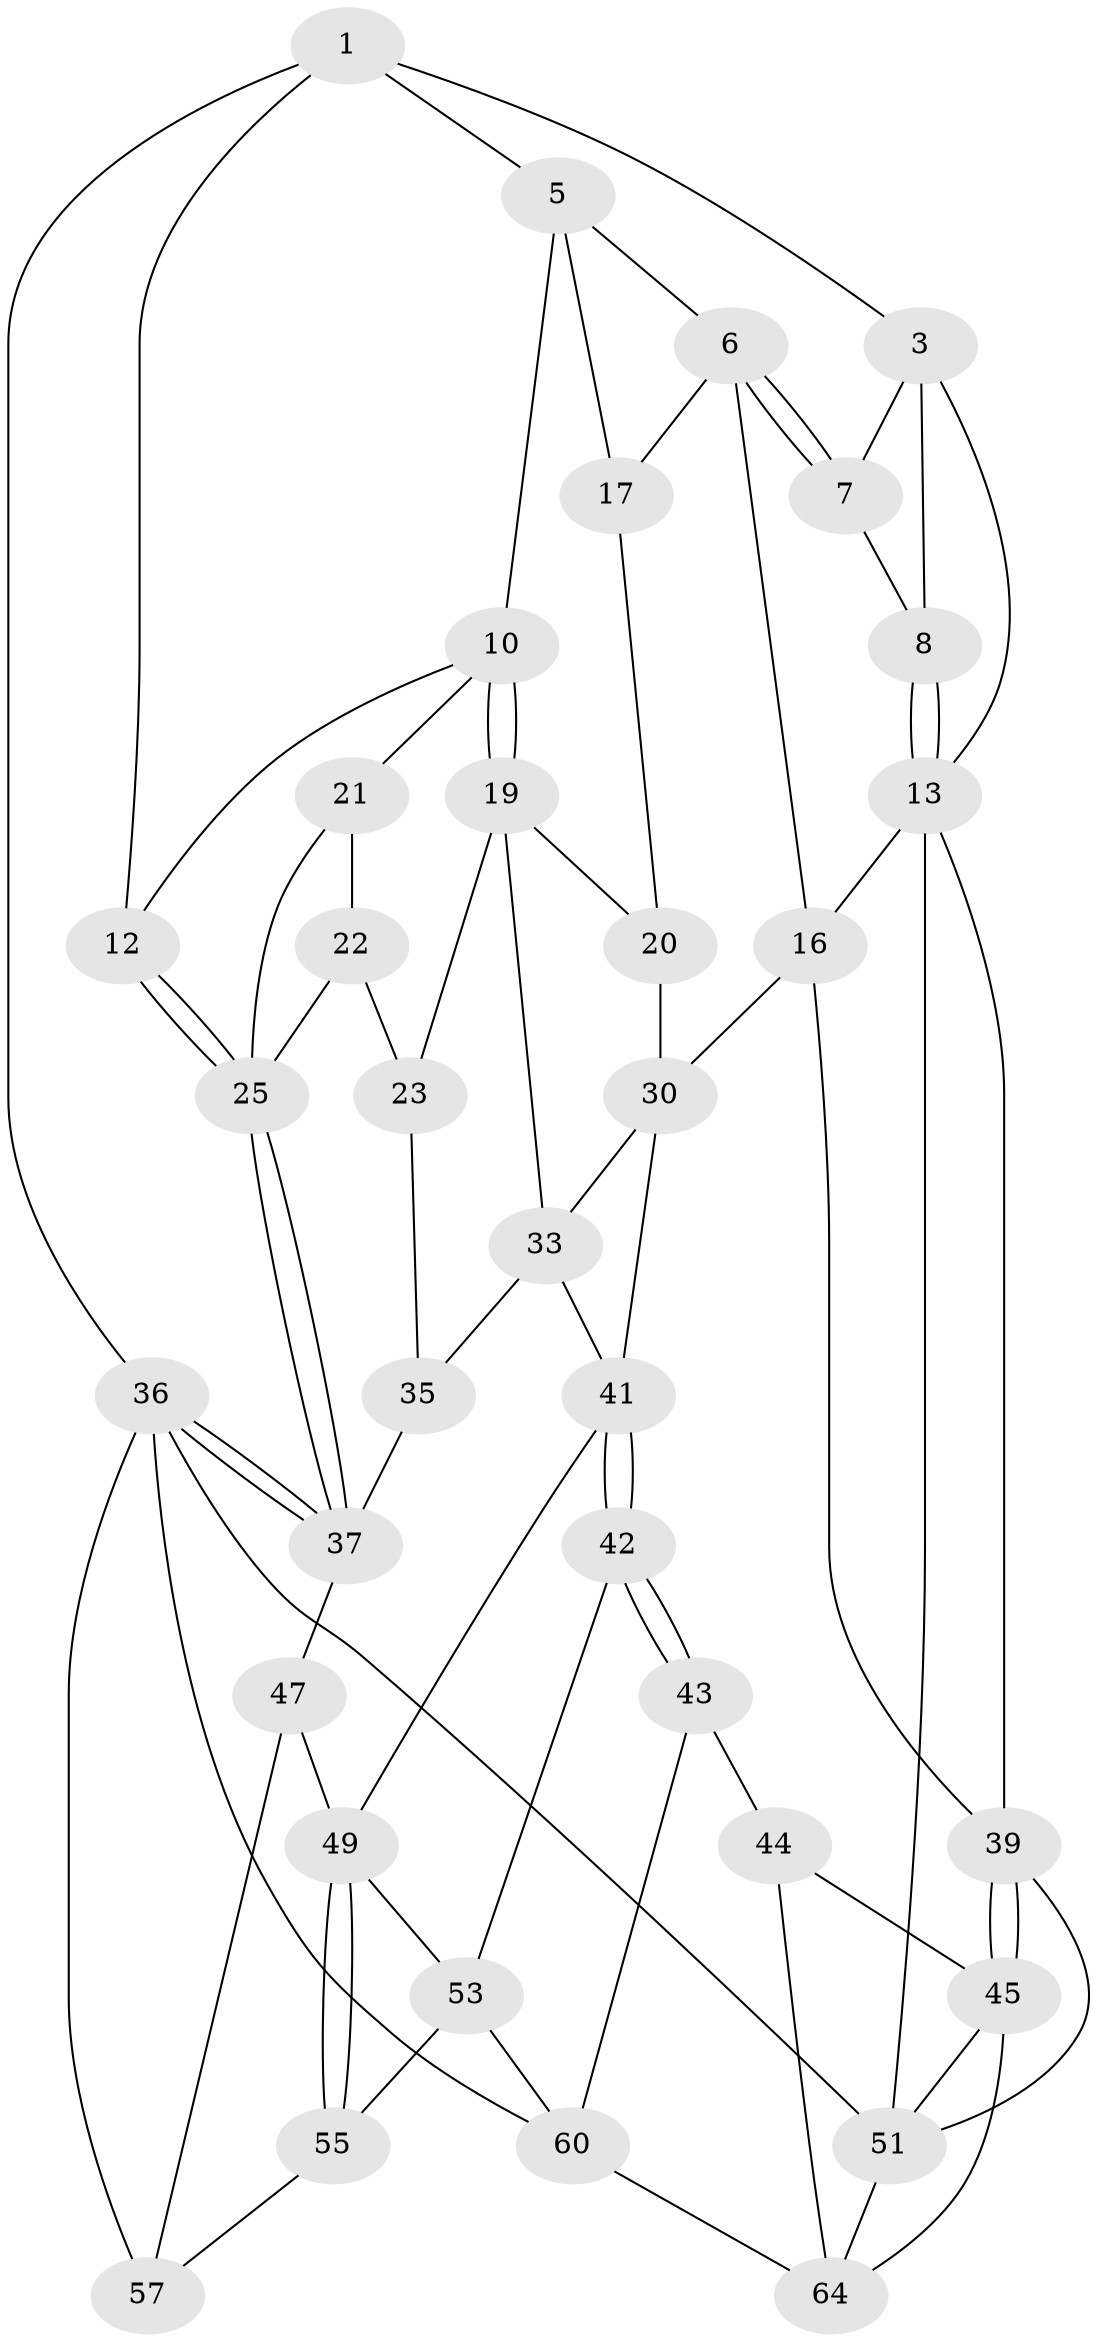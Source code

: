 // Generated by graph-tools (version 1.1) at 2025/52/02/27/25 19:52:44]
// undirected, 36 vertices, 76 edges
graph export_dot {
graph [start="1"]
  node [color=gray90,style=filled];
  1 [pos="+0.4941366763982295+0",super="+2"];
  3 [pos="+0+0",super="+4"];
  5 [pos="+0.512622766812735+0.12805690265103326",super="+9"];
  6 [pos="+0.45574099169691695+0.19906856985640353",super="+15"];
  7 [pos="+0.22822084439552362+0.14946928314776453"];
  8 [pos="+0.15046429848848406+0.22204917123672377"];
  10 [pos="+0.8133327942793772+0.1903699685367188",super="+11"];
  12 [pos="+1+0"];
  13 [pos="+0.008238718782668979+0.4033091294146747",super="+14"];
  16 [pos="+0.22121723400016766+0.43664846432308263",super="+32"];
  17 [pos="+0.7374736833040987+0.26533069163759576",super="+18"];
  19 [pos="+0.7186255180453884+0.44636235552547454",super="+24"];
  20 [pos="+0.6397582580972689+0.3811794384346335",super="+29"];
  21 [pos="+0.8905894865783007+0.27699500701206403"];
  22 [pos="+0.8421128610433113+0.372102355899615",super="+27"];
  23 [pos="+0.8081657355266852+0.3987246829489792",super="+28"];
  25 [pos="+1+0.613306558484603",super="+26"];
  30 [pos="+0.5230487737547811+0.5718998817437649",super="+31"];
  33 [pos="+0.7454040725090022+0.6251754478544193",super="+34"];
  35 [pos="+0.7474459604603628+0.625441864503039"];
  36 [pos="+1+1",super="+59"];
  37 [pos="+1+0.7709853557945721",super="+38"];
  39 [pos="+0.22313470912756622+0.7306747229033189",super="+40"];
  41 [pos="+0.4521857925742+0.7966400055795542",super="+46"];
  42 [pos="+0.4506967270007074+0.8424387906258742"];
  43 [pos="+0.45062976281122036+0.8425939940617754",super="+62"];
  44 [pos="+0.36616077062154534+0.8709504529041717",super="+63"];
  45 [pos="+0.22147872428564075+0.793353755744693",super="+54"];
  47 [pos="+0.8247342368055482+0.7928915816130354",super="+48"];
  49 [pos="+0.6698602001494013+0.8023963719307354",super="+50"];
  51 [pos="+0+1",super="+52"];
  53 [pos="+0.5560598137513119+0.8290392283662749",super="+56"];
  55 [pos="+0.6675209553544965+0.8492813533315484"];
  57 [pos="+0.7757420861552518+0.8570021527368147",super="+58"];
  60 [pos="+0.6837702368233676+1",super="+61"];
  64 [pos="+0.22309492700956018+1",super="+65"];
  1 -- 5;
  1 -- 3;
  1 -- 12;
  1 -- 36;
  3 -- 8;
  3 -- 13;
  3 -- 7;
  5 -- 6;
  5 -- 17;
  5 -- 10;
  6 -- 7;
  6 -- 7;
  6 -- 16;
  6 -- 17;
  7 -- 8;
  8 -- 13;
  8 -- 13;
  10 -- 19;
  10 -- 19;
  10 -- 12;
  10 -- 21;
  12 -- 25;
  12 -- 25;
  13 -- 16;
  13 -- 51;
  13 -- 39;
  16 -- 30;
  16 -- 39;
  17 -- 20 [weight=2];
  19 -- 20;
  19 -- 33;
  19 -- 23;
  20 -- 30;
  21 -- 22;
  21 -- 25;
  22 -- 23 [weight=2];
  22 -- 25;
  23 -- 35;
  25 -- 37;
  25 -- 37;
  30 -- 33;
  30 -- 41;
  33 -- 35;
  33 -- 41;
  35 -- 37;
  36 -- 37;
  36 -- 37;
  36 -- 51;
  36 -- 57;
  36 -- 60;
  37 -- 47;
  39 -- 45;
  39 -- 45;
  39 -- 51;
  41 -- 42;
  41 -- 42;
  41 -- 49;
  42 -- 43;
  42 -- 43;
  42 -- 53;
  43 -- 44 [weight=2];
  43 -- 60;
  44 -- 45;
  44 -- 64;
  45 -- 64;
  45 -- 51;
  47 -- 49;
  47 -- 57 [weight=2];
  49 -- 55;
  49 -- 55;
  49 -- 53;
  51 -- 64;
  53 -- 60;
  53 -- 55;
  55 -- 57;
  60 -- 64;
}
